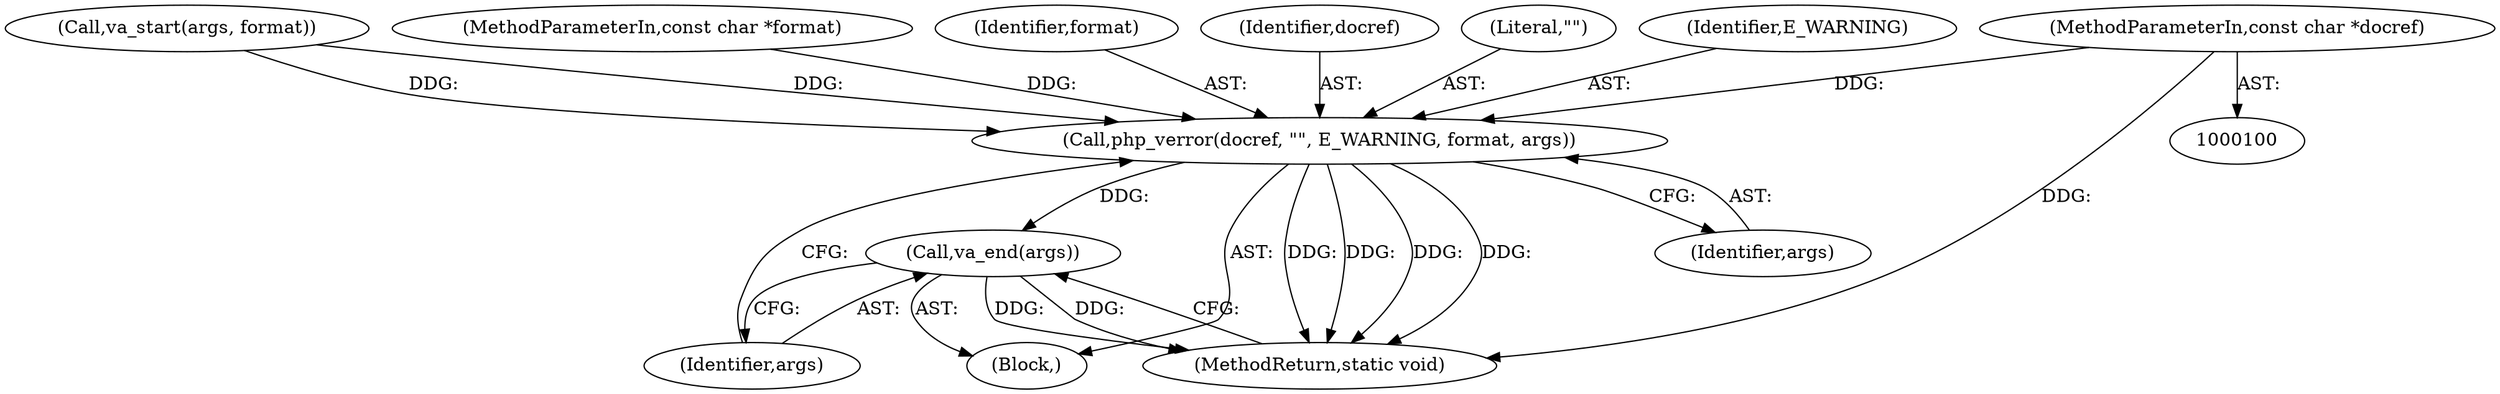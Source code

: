 digraph "0_php_6e25966544fb1d2f3d7596e060ce9c9269bbdcf8@pointer" {
"1000102" [label="(MethodParameterIn,const char *docref)"];
"1000183" [label="(Call,php_verror(docref, \"\", E_WARNING, format, args))"];
"1000189" [label="(Call,va_end(args))"];
"1000183" [label="(Call,php_verror(docref, \"\", E_WARNING, format, args))"];
"1000179" [label="(Block,)"];
"1000180" [label="(Call,va_start(args, format))"];
"1000188" [label="(Identifier,args)"];
"1000104" [label="(MethodParameterIn,const char *format)"];
"1000187" [label="(Identifier,format)"];
"1000189" [label="(Call,va_end(args))"];
"1000184" [label="(Identifier,docref)"];
"1000190" [label="(Identifier,args)"];
"1000185" [label="(Literal,\"\")"];
"1000186" [label="(Identifier,E_WARNING)"];
"1000102" [label="(MethodParameterIn,const char *docref)"];
"1000191" [label="(MethodReturn,static void)"];
"1000102" -> "1000100"  [label="AST: "];
"1000102" -> "1000191"  [label="DDG: "];
"1000102" -> "1000183"  [label="DDG: "];
"1000183" -> "1000179"  [label="AST: "];
"1000183" -> "1000188"  [label="CFG: "];
"1000184" -> "1000183"  [label="AST: "];
"1000185" -> "1000183"  [label="AST: "];
"1000186" -> "1000183"  [label="AST: "];
"1000187" -> "1000183"  [label="AST: "];
"1000188" -> "1000183"  [label="AST: "];
"1000190" -> "1000183"  [label="CFG: "];
"1000183" -> "1000191"  [label="DDG: "];
"1000183" -> "1000191"  [label="DDG: "];
"1000183" -> "1000191"  [label="DDG: "];
"1000183" -> "1000191"  [label="DDG: "];
"1000180" -> "1000183"  [label="DDG: "];
"1000180" -> "1000183"  [label="DDG: "];
"1000104" -> "1000183"  [label="DDG: "];
"1000183" -> "1000189"  [label="DDG: "];
"1000189" -> "1000179"  [label="AST: "];
"1000189" -> "1000190"  [label="CFG: "];
"1000190" -> "1000189"  [label="AST: "];
"1000191" -> "1000189"  [label="CFG: "];
"1000189" -> "1000191"  [label="DDG: "];
"1000189" -> "1000191"  [label="DDG: "];
}

